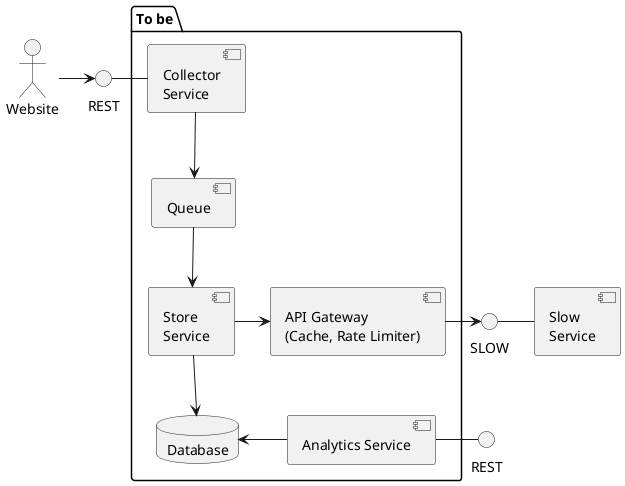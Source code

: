 @startuml
actor Website
interface SLOW
component [Slow\nService] as SL

package "To be" {
component [Collector\nService] as CS
component [Queue] as Qu
component [Store\nService] as SS
component [API Gateway\n(Cache, Rate Limiter)] as GW
component [Analytics Service] as AS
database Database as DB
}
interface REST as RC
interface REST as RA

Website -> RC
RC - CS
CS -down-> Qu
Qu -down-> SS
SS -> GW 
GW -> SLOW
SLOW - SL
SS -down-> DB
DB <- AS
AS - RA



@enduml